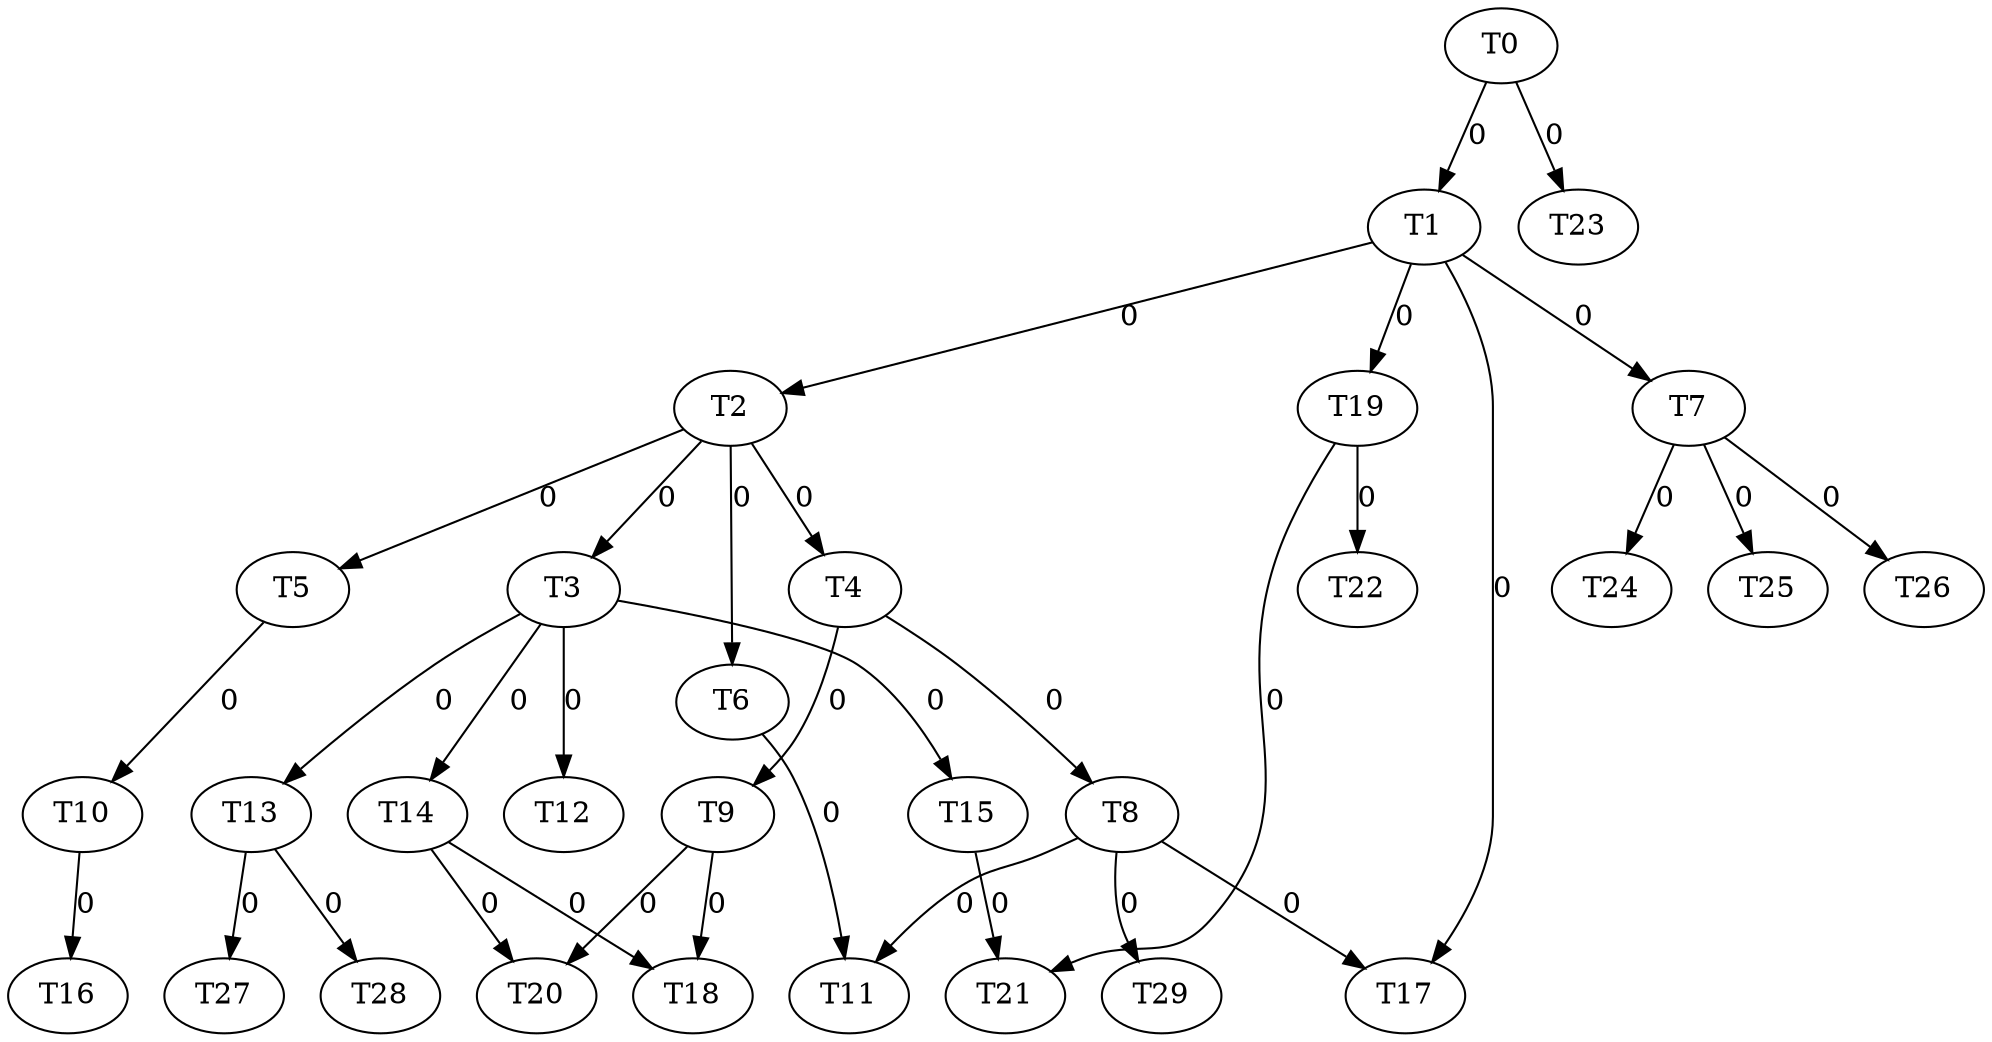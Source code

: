 digraph 2 {
	0 [label=T0]
	1 [label=T1]
	2 [label=T2]
	3 [label=T3]
	4 [label=T4]
	5 [label=T5]
	6 [label=T6]
	7 [label=T7]
	8 [label=T8]
	9 [label=T9]
	10 [label=T10]
	11 [label=T11]
	12 [label=T12]
	13 [label=T13]
	14 [label=T14]
	15 [label=T15]
	16 [label=T16]
	17 [label=T17]
	18 [label=T18]
	19 [label=T19]
	20 [label=T20]
	21 [label=T21]
	22 [label=T22]
	23 [label=T23]
	24 [label=T24]
	25 [label=T25]
	26 [label=T26]
	27 [label=T27]
	28 [label=T28]
	29 [label=T29]
	0 -> 1 [label=0]
	0 -> 23 [label=0]
	1 -> 2 [label=0]
	1 -> 7 [label=0]
	1 -> 17 [label=0]
	1 -> 19 [label=0]
	2 -> 3 [label=0]
	2 -> 4 [label=0]
	2 -> 5 [label=0]
	2 -> 6 [label=0]
	3 -> 12 [label=0]
	3 -> 13 [label=0]
	3 -> 14 [label=0]
	3 -> 15 [label=0]
	4 -> 8 [label=0]
	4 -> 9 [label=0]
	5 -> 10 [label=0]
	6 -> 11 [label=0]
	7 -> 24 [label=0]
	7 -> 25 [label=0]
	7 -> 26 [label=0]
	8 -> 11 [label=0]
	8 -> 17 [label=0]
	8 -> 29 [label=0]
	9 -> 18 [label=0]
	9 -> 20 [label=0]
	10 -> 16 [label=0]
	13 -> 27 [label=0]
	13 -> 28 [label=0]
	14 -> 18 [label=0]
	14 -> 20 [label=0]
	15 -> 21 [label=0]
	19 -> 21 [label=0]
	19 -> 22 [label=0]
}

